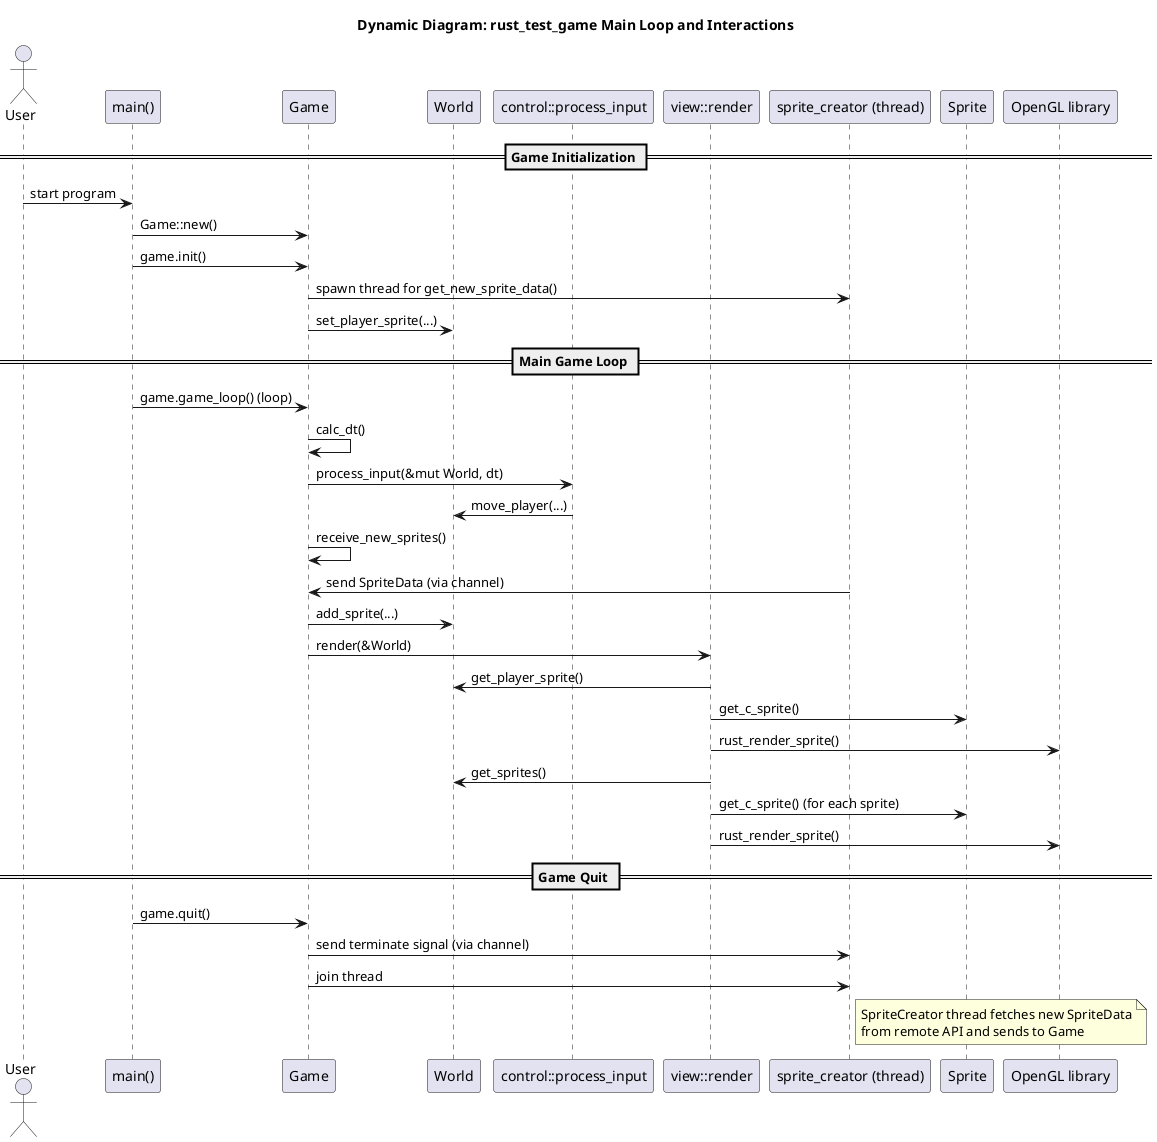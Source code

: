 
@startuml
title Dynamic Diagram: rust_test_game Main Loop and Interactions

actor User
participant "main()" as Main
participant "Game" as Game
participant "World" as World
participant "control::process_input" as Control
participant "view::render" as View
participant "sprite_creator (thread)" as SpriteCreator
participant "Sprite" as Sprite
participant "OpenGL library" as CLibrary

== Game Initialization ==
User -> Main: start program
Main -> Game: Game::new()
Main -> Game: game.init()
Game -> SpriteCreator: spawn thread for get_new_sprite_data()
Game -> World: set_player_sprite(...)

== Main Game Loop ==
Main -> Game: game.game_loop() (loop)
Game -> Game: calc_dt()
Game -> Control: process_input(&mut World, dt)
Control -> World: move_player(...)
Game -> Game: receive_new_sprites()
SpriteCreator -> Game: send SpriteData (via channel)
Game -> World: add_sprite(...)
Game -> View: render(&World)
View -> World: get_player_sprite()
View -> Sprite: get_c_sprite()
View -> CLibrary: rust_render_sprite()
View -> World: get_sprites()
View -> Sprite: get_c_sprite() (for each sprite)
View -> CLibrary: rust_render_sprite()

== Game Quit ==
Main -> Game: game.quit()
Game -> SpriteCreator: send terminate signal (via channel)
Game -> SpriteCreator: join thread

note right of SpriteCreator
SpriteCreator thread fetches new SpriteData
from remote API and sends to Game
end note

@enduml
